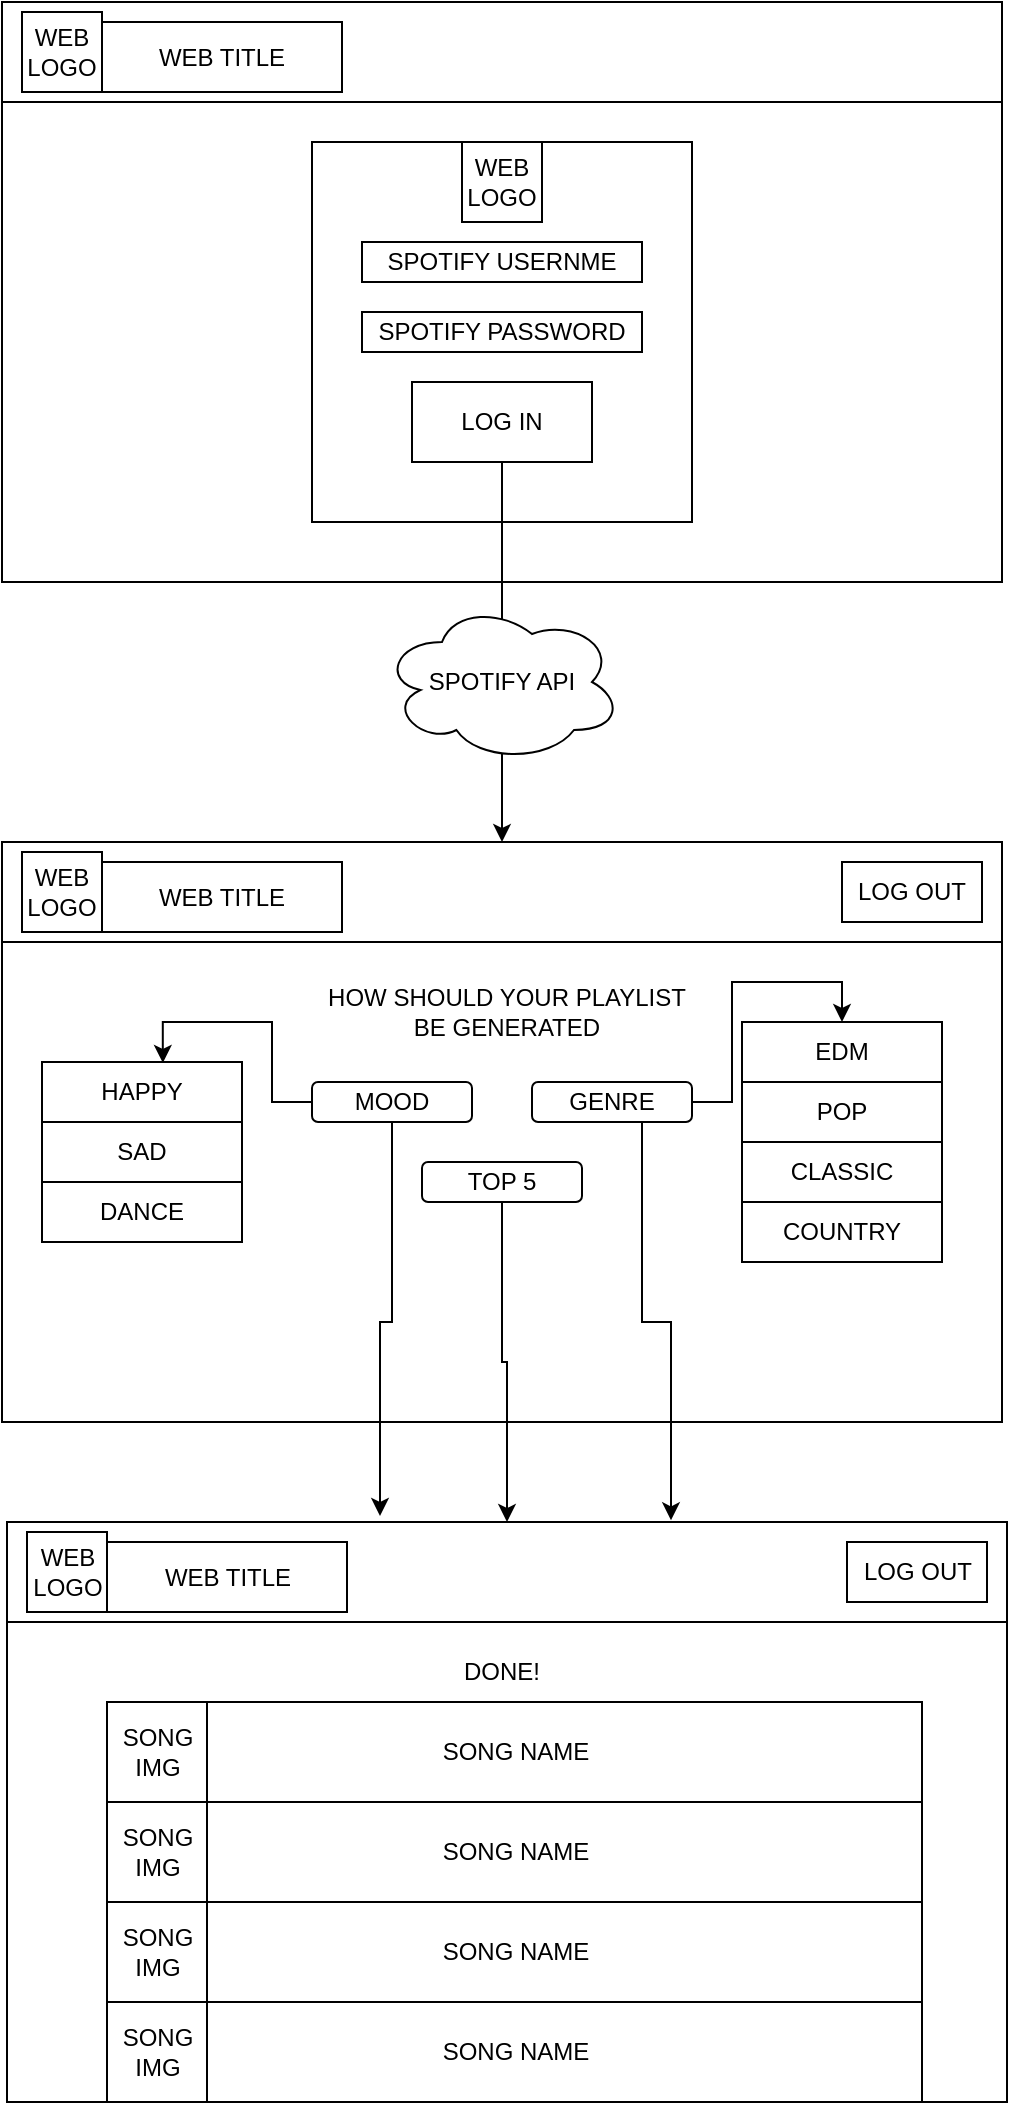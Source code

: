 <mxfile version="21.1.8" type="github">
  <diagram name="Page-1" id="03rPfN5AK590s_Yxt7ha">
    <mxGraphModel dx="681" dy="388" grid="1" gridSize="10" guides="1" tooltips="1" connect="1" arrows="1" fold="1" page="1" pageScale="1" pageWidth="850" pageHeight="1100" math="0" shadow="0">
      <root>
        <mxCell id="0" />
        <mxCell id="1" parent="0" />
        <mxCell id="oObCsjWg8IjYMYJt3Yt9-2" value="" style="rounded=0;whiteSpace=wrap;html=1;" vertex="1" parent="1">
          <mxGeometry x="110" y="30" width="500" height="290" as="geometry" />
        </mxCell>
        <mxCell id="oObCsjWg8IjYMYJt3Yt9-3" value="" style="rounded=0;whiteSpace=wrap;html=1;" vertex="1" parent="1">
          <mxGeometry x="110" y="30" width="500" height="50" as="geometry" />
        </mxCell>
        <mxCell id="oObCsjWg8IjYMYJt3Yt9-5" value="WEB LOGO" style="whiteSpace=wrap;html=1;aspect=fixed;" vertex="1" parent="1">
          <mxGeometry x="120" y="35" width="40" height="40" as="geometry" />
        </mxCell>
        <mxCell id="oObCsjWg8IjYMYJt3Yt9-9" value="" style="whiteSpace=wrap;html=1;aspect=fixed;" vertex="1" parent="1">
          <mxGeometry x="265" y="100" width="190" height="190" as="geometry" />
        </mxCell>
        <mxCell id="oObCsjWg8IjYMYJt3Yt9-16" style="edgeStyle=orthogonalEdgeStyle;rounded=0;orthogonalLoop=1;jettySize=auto;html=1;exitX=0.5;exitY=1;exitDx=0;exitDy=0;entryX=0.5;entryY=0;entryDx=0;entryDy=0;" edge="1" parent="1" source="oObCsjWg8IjYMYJt3Yt9-7" target="oObCsjWg8IjYMYJt3Yt9-15">
          <mxGeometry relative="1" as="geometry" />
        </mxCell>
        <mxCell id="oObCsjWg8IjYMYJt3Yt9-7" value="LOG IN" style="rounded=0;whiteSpace=wrap;html=1;" vertex="1" parent="1">
          <mxGeometry x="315" y="220" width="90" height="40" as="geometry" />
        </mxCell>
        <mxCell id="oObCsjWg8IjYMYJt3Yt9-10" value="WEB TITLE" style="rounded=0;whiteSpace=wrap;html=1;" vertex="1" parent="1">
          <mxGeometry x="160" y="40" width="120" height="35" as="geometry" />
        </mxCell>
        <mxCell id="oObCsjWg8IjYMYJt3Yt9-12" value="SPOTIFY USERNME" style="rounded=0;whiteSpace=wrap;html=1;" vertex="1" parent="1">
          <mxGeometry x="290" y="150" width="140" height="20" as="geometry" />
        </mxCell>
        <mxCell id="oObCsjWg8IjYMYJt3Yt9-13" value="WEB LOGO" style="whiteSpace=wrap;html=1;aspect=fixed;" vertex="1" parent="1">
          <mxGeometry x="340" y="100" width="40" height="40" as="geometry" />
        </mxCell>
        <mxCell id="oObCsjWg8IjYMYJt3Yt9-14" value="SPOTIFY PASSWORD" style="rounded=0;whiteSpace=wrap;html=1;" vertex="1" parent="1">
          <mxGeometry x="290" y="185" width="140" height="20" as="geometry" />
        </mxCell>
        <mxCell id="oObCsjWg8IjYMYJt3Yt9-15" value="" style="rounded=0;whiteSpace=wrap;html=1;" vertex="1" parent="1">
          <mxGeometry x="110" y="450" width="500" height="290" as="geometry" />
        </mxCell>
        <mxCell id="oObCsjWg8IjYMYJt3Yt9-19" value="" style="rounded=0;whiteSpace=wrap;html=1;" vertex="1" parent="1">
          <mxGeometry x="110" y="450" width="500" height="50" as="geometry" />
        </mxCell>
        <mxCell id="oObCsjWg8IjYMYJt3Yt9-17" value="WEB LOGO" style="whiteSpace=wrap;html=1;aspect=fixed;" vertex="1" parent="1">
          <mxGeometry x="120" y="455" width="40" height="40" as="geometry" />
        </mxCell>
        <mxCell id="oObCsjWg8IjYMYJt3Yt9-18" value="WEB TITLE" style="rounded=0;whiteSpace=wrap;html=1;" vertex="1" parent="1">
          <mxGeometry x="160" y="460" width="120" height="35" as="geometry" />
        </mxCell>
        <mxCell id="oObCsjWg8IjYMYJt3Yt9-20" value="LOG OUT" style="rounded=0;whiteSpace=wrap;html=1;" vertex="1" parent="1">
          <mxGeometry x="530" y="460" width="70" height="30" as="geometry" />
        </mxCell>
        <mxCell id="oObCsjWg8IjYMYJt3Yt9-21" value="SPOTIFY API" style="ellipse;shape=cloud;whiteSpace=wrap;html=1;" vertex="1" parent="1">
          <mxGeometry x="300" y="330" width="120" height="80" as="geometry" />
        </mxCell>
        <mxCell id="oObCsjWg8IjYMYJt3Yt9-30" style="edgeStyle=orthogonalEdgeStyle;rounded=0;orthogonalLoop=1;jettySize=auto;html=1;exitX=0;exitY=0.5;exitDx=0;exitDy=0;entryX=0.604;entryY=0.005;entryDx=0;entryDy=0;entryPerimeter=0;" edge="1" parent="1" source="oObCsjWg8IjYMYJt3Yt9-22" target="oObCsjWg8IjYMYJt3Yt9-28">
          <mxGeometry relative="1" as="geometry" />
        </mxCell>
        <mxCell id="oObCsjWg8IjYMYJt3Yt9-48" style="edgeStyle=orthogonalEdgeStyle;rounded=0;orthogonalLoop=1;jettySize=auto;html=1;entryX=0.373;entryY=-0.06;entryDx=0;entryDy=0;entryPerimeter=0;" edge="1" parent="1" source="oObCsjWg8IjYMYJt3Yt9-22" target="oObCsjWg8IjYMYJt3Yt9-44">
          <mxGeometry relative="1" as="geometry" />
        </mxCell>
        <mxCell id="oObCsjWg8IjYMYJt3Yt9-22" value="MOOD" style="rounded=1;whiteSpace=wrap;html=1;" vertex="1" parent="1">
          <mxGeometry x="265" y="570" width="80" height="20" as="geometry" />
        </mxCell>
        <mxCell id="oObCsjWg8IjYMYJt3Yt9-23" value="HOW SHOULD YOUR PLAYLIST BE GENERATED" style="text;html=1;strokeColor=none;fillColor=none;align=center;verticalAlign=middle;whiteSpace=wrap;rounded=0;" vertex="1" parent="1">
          <mxGeometry x="270" y="520" width="185" height="30" as="geometry" />
        </mxCell>
        <mxCell id="oObCsjWg8IjYMYJt3Yt9-42" style="edgeStyle=orthogonalEdgeStyle;rounded=0;orthogonalLoop=1;jettySize=auto;html=1;exitX=1;exitY=0.5;exitDx=0;exitDy=0;entryX=0.5;entryY=0;entryDx=0;entryDy=0;" edge="1" parent="1" source="oObCsjWg8IjYMYJt3Yt9-24" target="oObCsjWg8IjYMYJt3Yt9-38">
          <mxGeometry relative="1" as="geometry">
            <Array as="points">
              <mxPoint x="475" y="580" />
              <mxPoint x="475" y="520" />
              <mxPoint x="530" y="520" />
            </Array>
          </mxGeometry>
        </mxCell>
        <mxCell id="oObCsjWg8IjYMYJt3Yt9-50" style="edgeStyle=orthogonalEdgeStyle;rounded=0;orthogonalLoop=1;jettySize=auto;html=1;entryX=0.664;entryY=-0.017;entryDx=0;entryDy=0;entryPerimeter=0;" edge="1" parent="1" source="oObCsjWg8IjYMYJt3Yt9-24" target="oObCsjWg8IjYMYJt3Yt9-44">
          <mxGeometry relative="1" as="geometry">
            <Array as="points">
              <mxPoint x="430" y="690" />
              <mxPoint x="445" y="690" />
            </Array>
          </mxGeometry>
        </mxCell>
        <mxCell id="oObCsjWg8IjYMYJt3Yt9-24" value="GENRE" style="rounded=1;whiteSpace=wrap;html=1;" vertex="1" parent="1">
          <mxGeometry x="375" y="570" width="80" height="20" as="geometry" />
        </mxCell>
        <mxCell id="oObCsjWg8IjYMYJt3Yt9-51" style="edgeStyle=orthogonalEdgeStyle;rounded=0;orthogonalLoop=1;jettySize=auto;html=1;entryX=0.5;entryY=0;entryDx=0;entryDy=0;" edge="1" parent="1" source="oObCsjWg8IjYMYJt3Yt9-25" target="oObCsjWg8IjYMYJt3Yt9-44">
          <mxGeometry relative="1" as="geometry" />
        </mxCell>
        <mxCell id="oObCsjWg8IjYMYJt3Yt9-25" value="TOP 5" style="rounded=1;whiteSpace=wrap;html=1;" vertex="1" parent="1">
          <mxGeometry x="320" y="610" width="80" height="20" as="geometry" />
        </mxCell>
        <mxCell id="oObCsjWg8IjYMYJt3Yt9-28" value="" style="rounded=0;whiteSpace=wrap;html=1;" vertex="1" parent="1">
          <mxGeometry x="130" y="560" width="100" height="90" as="geometry" />
        </mxCell>
        <mxCell id="oObCsjWg8IjYMYJt3Yt9-31" value="SAD" style="rounded=0;whiteSpace=wrap;html=1;" vertex="1" parent="1">
          <mxGeometry x="130" y="590" width="100" height="30" as="geometry" />
        </mxCell>
        <mxCell id="oObCsjWg8IjYMYJt3Yt9-32" value="HAPPY" style="rounded=0;whiteSpace=wrap;html=1;" vertex="1" parent="1">
          <mxGeometry x="130" y="560" width="100" height="30" as="geometry" />
        </mxCell>
        <mxCell id="oObCsjWg8IjYMYJt3Yt9-33" value="DANCE" style="rounded=0;whiteSpace=wrap;html=1;" vertex="1" parent="1">
          <mxGeometry x="130" y="620" width="100" height="30" as="geometry" />
        </mxCell>
        <mxCell id="oObCsjWg8IjYMYJt3Yt9-37" value="" style="rounded=0;whiteSpace=wrap;html=1;" vertex="1" parent="1">
          <mxGeometry x="480" y="540" width="100" height="120" as="geometry" />
        </mxCell>
        <mxCell id="oObCsjWg8IjYMYJt3Yt9-38" value="EDM" style="rounded=0;whiteSpace=wrap;html=1;" vertex="1" parent="1">
          <mxGeometry x="480" y="540" width="100" height="30" as="geometry" />
        </mxCell>
        <mxCell id="oObCsjWg8IjYMYJt3Yt9-39" value="POP" style="rounded=0;whiteSpace=wrap;html=1;" vertex="1" parent="1">
          <mxGeometry x="480" y="570" width="100" height="30" as="geometry" />
        </mxCell>
        <mxCell id="oObCsjWg8IjYMYJt3Yt9-40" value="CLASSIC" style="rounded=0;whiteSpace=wrap;html=1;" vertex="1" parent="1">
          <mxGeometry x="480" y="600" width="100" height="30" as="geometry" />
        </mxCell>
        <mxCell id="oObCsjWg8IjYMYJt3Yt9-41" value="COUNTRY" style="rounded=0;whiteSpace=wrap;html=1;" vertex="1" parent="1">
          <mxGeometry x="480" y="630" width="100" height="30" as="geometry" />
        </mxCell>
        <mxCell id="oObCsjWg8IjYMYJt3Yt9-43" value="" style="rounded=0;whiteSpace=wrap;html=1;" vertex="1" parent="1">
          <mxGeometry x="112.5" y="790" width="500" height="290" as="geometry" />
        </mxCell>
        <mxCell id="oObCsjWg8IjYMYJt3Yt9-44" value="" style="rounded=0;whiteSpace=wrap;html=1;" vertex="1" parent="1">
          <mxGeometry x="112.5" y="790" width="500" height="50" as="geometry" />
        </mxCell>
        <mxCell id="oObCsjWg8IjYMYJt3Yt9-45" value="WEB LOGO" style="whiteSpace=wrap;html=1;aspect=fixed;" vertex="1" parent="1">
          <mxGeometry x="122.5" y="795" width="40" height="40" as="geometry" />
        </mxCell>
        <mxCell id="oObCsjWg8IjYMYJt3Yt9-46" value="WEB TITLE" style="rounded=0;whiteSpace=wrap;html=1;" vertex="1" parent="1">
          <mxGeometry x="162.5" y="800" width="120" height="35" as="geometry" />
        </mxCell>
        <mxCell id="oObCsjWg8IjYMYJt3Yt9-47" value="LOG OUT" style="rounded=0;whiteSpace=wrap;html=1;" vertex="1" parent="1">
          <mxGeometry x="532.5" y="800" width="70" height="30" as="geometry" />
        </mxCell>
        <mxCell id="oObCsjWg8IjYMYJt3Yt9-52" value="DONE!" style="text;html=1;strokeColor=none;fillColor=none;align=center;verticalAlign=middle;whiteSpace=wrap;rounded=0;" vertex="1" parent="1">
          <mxGeometry x="330" y="850" width="60" height="30" as="geometry" />
        </mxCell>
        <mxCell id="oObCsjWg8IjYMYJt3Yt9-53" value="" style="rounded=0;whiteSpace=wrap;html=1;" vertex="1" parent="1">
          <mxGeometry x="162.5" y="880" width="407.5" height="200" as="geometry" />
        </mxCell>
        <mxCell id="oObCsjWg8IjYMYJt3Yt9-54" value="SONG NAME" style="rounded=0;whiteSpace=wrap;html=1;" vertex="1" parent="1">
          <mxGeometry x="162.5" y="880" width="407.5" height="50" as="geometry" />
        </mxCell>
        <mxCell id="oObCsjWg8IjYMYJt3Yt9-57" value="SONG IMG" style="whiteSpace=wrap;html=1;aspect=fixed;" vertex="1" parent="1">
          <mxGeometry x="162.5" y="880" width="50" height="50" as="geometry" />
        </mxCell>
        <mxCell id="oObCsjWg8IjYMYJt3Yt9-60" value="SONG NAME" style="rounded=0;whiteSpace=wrap;html=1;" vertex="1" parent="1">
          <mxGeometry x="162.5" y="930" width="407.5" height="50" as="geometry" />
        </mxCell>
        <mxCell id="oObCsjWg8IjYMYJt3Yt9-61" value="SONG IMG" style="whiteSpace=wrap;html=1;aspect=fixed;" vertex="1" parent="1">
          <mxGeometry x="162.5" y="930" width="50" height="50" as="geometry" />
        </mxCell>
        <mxCell id="oObCsjWg8IjYMYJt3Yt9-62" value="SONG NAME" style="rounded=0;whiteSpace=wrap;html=1;" vertex="1" parent="1">
          <mxGeometry x="162.5" y="980" width="407.5" height="50" as="geometry" />
        </mxCell>
        <mxCell id="oObCsjWg8IjYMYJt3Yt9-63" value="SONG IMG" style="whiteSpace=wrap;html=1;aspect=fixed;" vertex="1" parent="1">
          <mxGeometry x="162.5" y="980" width="50" height="50" as="geometry" />
        </mxCell>
        <mxCell id="oObCsjWg8IjYMYJt3Yt9-64" value="SONG NAME" style="rounded=0;whiteSpace=wrap;html=1;" vertex="1" parent="1">
          <mxGeometry x="162.5" y="1030" width="407.5" height="50" as="geometry" />
        </mxCell>
        <mxCell id="oObCsjWg8IjYMYJt3Yt9-65" value="SONG IMG" style="whiteSpace=wrap;html=1;aspect=fixed;" vertex="1" parent="1">
          <mxGeometry x="162.5" y="1030" width="50" height="50" as="geometry" />
        </mxCell>
      </root>
    </mxGraphModel>
  </diagram>
</mxfile>

